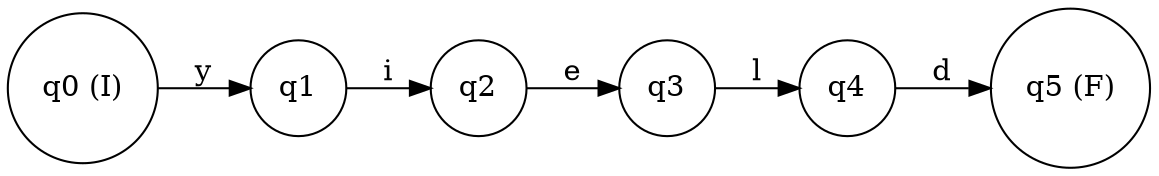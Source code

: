 digraph finite_state_machine {
rankdir=LR;
node [shape = circle];
q0 [label="q0 (I)"];
q1 [label="q1"];
q2 [label="q2"];
q3 [label="q3"];
q4 [label="q4"];
q5 [label="q5 (F)"];
q0 -> q1 [label="y"];
q1 -> q2 [label="i"];
q2 -> q3 [label="e"];
q3 -> q4 [label="l"];
q4 -> q5 [label="d"];
}